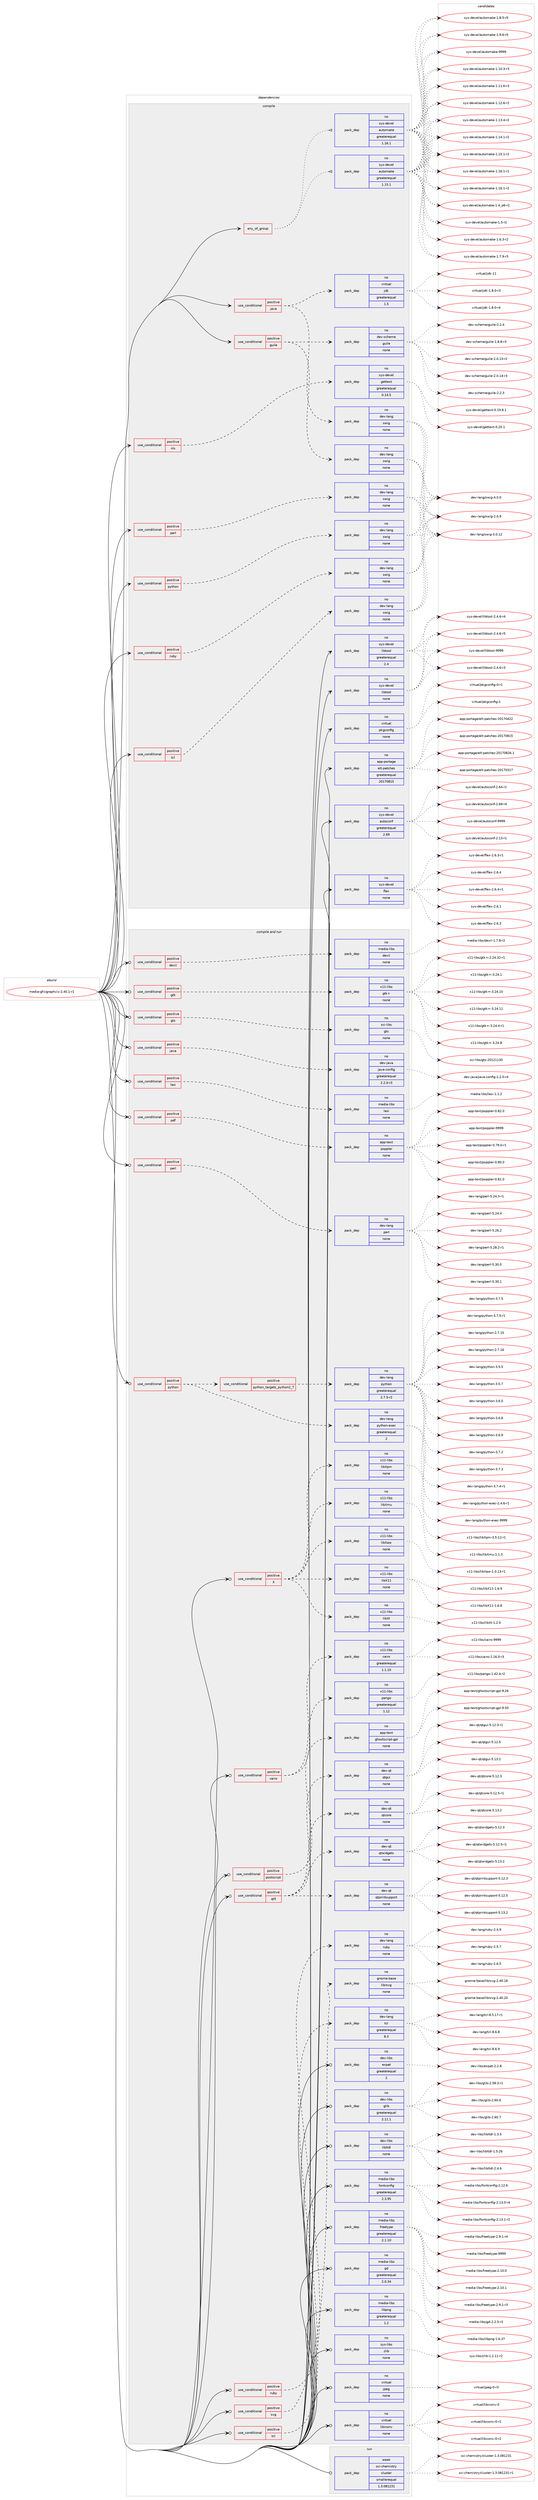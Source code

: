 digraph prolog {

# *************
# Graph options
# *************

newrank=true;
concentrate=true;
compound=true;
graph [rankdir=LR,fontname=Helvetica,fontsize=10,ranksep=1.5];#, ranksep=2.5, nodesep=0.2];
edge  [arrowhead=vee];
node  [fontname=Helvetica,fontsize=10];

# **********
# The ebuild
# **********

subgraph cluster_leftcol {
color=gray;
rank=same;
label=<<i>ebuild</i>>;
id [label="media-gfx/graphviz-2.40.1-r1", color=red, width=4, href="../media-gfx/graphviz-2.40.1-r1.svg"];
}

# ****************
# The dependencies
# ****************

subgraph cluster_midcol {
color=gray;
label=<<i>dependencies</i>>;
subgraph cluster_compile {
fillcolor="#eeeeee";
style=filled;
label=<<i>compile</i>>;
subgraph any13138 {
dependency780723 [label=<<TABLE BORDER="0" CELLBORDER="1" CELLSPACING="0" CELLPADDING="4"><TR><TD CELLPADDING="10">any_of_group</TD></TR></TABLE>>, shape=none, color=red];subgraph pack577139 {
dependency780724 [label=<<TABLE BORDER="0" CELLBORDER="1" CELLSPACING="0" CELLPADDING="4" WIDTH="220"><TR><TD ROWSPAN="6" CELLPADDING="30">pack_dep</TD></TR><TR><TD WIDTH="110">no</TD></TR><TR><TD>sys-devel</TD></TR><TR><TD>automake</TD></TR><TR><TD>greaterequal</TD></TR><TR><TD>1.16.1</TD></TR></TABLE>>, shape=none, color=blue];
}
dependency780723:e -> dependency780724:w [weight=20,style="dotted",arrowhead="oinv"];
subgraph pack577140 {
dependency780725 [label=<<TABLE BORDER="0" CELLBORDER="1" CELLSPACING="0" CELLPADDING="4" WIDTH="220"><TR><TD ROWSPAN="6" CELLPADDING="30">pack_dep</TD></TR><TR><TD WIDTH="110">no</TD></TR><TR><TD>sys-devel</TD></TR><TR><TD>automake</TD></TR><TR><TD>greaterequal</TD></TR><TR><TD>1.15.1</TD></TR></TABLE>>, shape=none, color=blue];
}
dependency780723:e -> dependency780725:w [weight=20,style="dotted",arrowhead="oinv"];
}
id:e -> dependency780723:w [weight=20,style="solid",arrowhead="vee"];
subgraph cond190025 {
dependency780726 [label=<<TABLE BORDER="0" CELLBORDER="1" CELLSPACING="0" CELLPADDING="4"><TR><TD ROWSPAN="3" CELLPADDING="10">use_conditional</TD></TR><TR><TD>positive</TD></TR><TR><TD>guile</TD></TR></TABLE>>, shape=none, color=red];
subgraph pack577141 {
dependency780727 [label=<<TABLE BORDER="0" CELLBORDER="1" CELLSPACING="0" CELLPADDING="4" WIDTH="220"><TR><TD ROWSPAN="6" CELLPADDING="30">pack_dep</TD></TR><TR><TD WIDTH="110">no</TD></TR><TR><TD>dev-lang</TD></TR><TR><TD>swig</TD></TR><TR><TD>none</TD></TR><TR><TD></TD></TR></TABLE>>, shape=none, color=blue];
}
dependency780726:e -> dependency780727:w [weight=20,style="dashed",arrowhead="vee"];
subgraph pack577142 {
dependency780728 [label=<<TABLE BORDER="0" CELLBORDER="1" CELLSPACING="0" CELLPADDING="4" WIDTH="220"><TR><TD ROWSPAN="6" CELLPADDING="30">pack_dep</TD></TR><TR><TD WIDTH="110">no</TD></TR><TR><TD>dev-scheme</TD></TR><TR><TD>guile</TD></TR><TR><TD>none</TD></TR><TR><TD></TD></TR></TABLE>>, shape=none, color=blue];
}
dependency780726:e -> dependency780728:w [weight=20,style="dashed",arrowhead="vee"];
}
id:e -> dependency780726:w [weight=20,style="solid",arrowhead="vee"];
subgraph cond190026 {
dependency780729 [label=<<TABLE BORDER="0" CELLBORDER="1" CELLSPACING="0" CELLPADDING="4"><TR><TD ROWSPAN="3" CELLPADDING="10">use_conditional</TD></TR><TR><TD>positive</TD></TR><TR><TD>java</TD></TR></TABLE>>, shape=none, color=red];
subgraph pack577143 {
dependency780730 [label=<<TABLE BORDER="0" CELLBORDER="1" CELLSPACING="0" CELLPADDING="4" WIDTH="220"><TR><TD ROWSPAN="6" CELLPADDING="30">pack_dep</TD></TR><TR><TD WIDTH="110">no</TD></TR><TR><TD>dev-lang</TD></TR><TR><TD>swig</TD></TR><TR><TD>none</TD></TR><TR><TD></TD></TR></TABLE>>, shape=none, color=blue];
}
dependency780729:e -> dependency780730:w [weight=20,style="dashed",arrowhead="vee"];
subgraph pack577144 {
dependency780731 [label=<<TABLE BORDER="0" CELLBORDER="1" CELLSPACING="0" CELLPADDING="4" WIDTH="220"><TR><TD ROWSPAN="6" CELLPADDING="30">pack_dep</TD></TR><TR><TD WIDTH="110">no</TD></TR><TR><TD>virtual</TD></TR><TR><TD>jdk</TD></TR><TR><TD>greaterequal</TD></TR><TR><TD>1.5</TD></TR></TABLE>>, shape=none, color=blue];
}
dependency780729:e -> dependency780731:w [weight=20,style="dashed",arrowhead="vee"];
}
id:e -> dependency780729:w [weight=20,style="solid",arrowhead="vee"];
subgraph cond190027 {
dependency780732 [label=<<TABLE BORDER="0" CELLBORDER="1" CELLSPACING="0" CELLPADDING="4"><TR><TD ROWSPAN="3" CELLPADDING="10">use_conditional</TD></TR><TR><TD>positive</TD></TR><TR><TD>nls</TD></TR></TABLE>>, shape=none, color=red];
subgraph pack577145 {
dependency780733 [label=<<TABLE BORDER="0" CELLBORDER="1" CELLSPACING="0" CELLPADDING="4" WIDTH="220"><TR><TD ROWSPAN="6" CELLPADDING="30">pack_dep</TD></TR><TR><TD WIDTH="110">no</TD></TR><TR><TD>sys-devel</TD></TR><TR><TD>gettext</TD></TR><TR><TD>greaterequal</TD></TR><TR><TD>0.14.5</TD></TR></TABLE>>, shape=none, color=blue];
}
dependency780732:e -> dependency780733:w [weight=20,style="dashed",arrowhead="vee"];
}
id:e -> dependency780732:w [weight=20,style="solid",arrowhead="vee"];
subgraph cond190028 {
dependency780734 [label=<<TABLE BORDER="0" CELLBORDER="1" CELLSPACING="0" CELLPADDING="4"><TR><TD ROWSPAN="3" CELLPADDING="10">use_conditional</TD></TR><TR><TD>positive</TD></TR><TR><TD>perl</TD></TR></TABLE>>, shape=none, color=red];
subgraph pack577146 {
dependency780735 [label=<<TABLE BORDER="0" CELLBORDER="1" CELLSPACING="0" CELLPADDING="4" WIDTH="220"><TR><TD ROWSPAN="6" CELLPADDING="30">pack_dep</TD></TR><TR><TD WIDTH="110">no</TD></TR><TR><TD>dev-lang</TD></TR><TR><TD>swig</TD></TR><TR><TD>none</TD></TR><TR><TD></TD></TR></TABLE>>, shape=none, color=blue];
}
dependency780734:e -> dependency780735:w [weight=20,style="dashed",arrowhead="vee"];
}
id:e -> dependency780734:w [weight=20,style="solid",arrowhead="vee"];
subgraph cond190029 {
dependency780736 [label=<<TABLE BORDER="0" CELLBORDER="1" CELLSPACING="0" CELLPADDING="4"><TR><TD ROWSPAN="3" CELLPADDING="10">use_conditional</TD></TR><TR><TD>positive</TD></TR><TR><TD>python</TD></TR></TABLE>>, shape=none, color=red];
subgraph pack577147 {
dependency780737 [label=<<TABLE BORDER="0" CELLBORDER="1" CELLSPACING="0" CELLPADDING="4" WIDTH="220"><TR><TD ROWSPAN="6" CELLPADDING="30">pack_dep</TD></TR><TR><TD WIDTH="110">no</TD></TR><TR><TD>dev-lang</TD></TR><TR><TD>swig</TD></TR><TR><TD>none</TD></TR><TR><TD></TD></TR></TABLE>>, shape=none, color=blue];
}
dependency780736:e -> dependency780737:w [weight=20,style="dashed",arrowhead="vee"];
}
id:e -> dependency780736:w [weight=20,style="solid",arrowhead="vee"];
subgraph cond190030 {
dependency780738 [label=<<TABLE BORDER="0" CELLBORDER="1" CELLSPACING="0" CELLPADDING="4"><TR><TD ROWSPAN="3" CELLPADDING="10">use_conditional</TD></TR><TR><TD>positive</TD></TR><TR><TD>ruby</TD></TR></TABLE>>, shape=none, color=red];
subgraph pack577148 {
dependency780739 [label=<<TABLE BORDER="0" CELLBORDER="1" CELLSPACING="0" CELLPADDING="4" WIDTH="220"><TR><TD ROWSPAN="6" CELLPADDING="30">pack_dep</TD></TR><TR><TD WIDTH="110">no</TD></TR><TR><TD>dev-lang</TD></TR><TR><TD>swig</TD></TR><TR><TD>none</TD></TR><TR><TD></TD></TR></TABLE>>, shape=none, color=blue];
}
dependency780738:e -> dependency780739:w [weight=20,style="dashed",arrowhead="vee"];
}
id:e -> dependency780738:w [weight=20,style="solid",arrowhead="vee"];
subgraph cond190031 {
dependency780740 [label=<<TABLE BORDER="0" CELLBORDER="1" CELLSPACING="0" CELLPADDING="4"><TR><TD ROWSPAN="3" CELLPADDING="10">use_conditional</TD></TR><TR><TD>positive</TD></TR><TR><TD>tcl</TD></TR></TABLE>>, shape=none, color=red];
subgraph pack577149 {
dependency780741 [label=<<TABLE BORDER="0" CELLBORDER="1" CELLSPACING="0" CELLPADDING="4" WIDTH="220"><TR><TD ROWSPAN="6" CELLPADDING="30">pack_dep</TD></TR><TR><TD WIDTH="110">no</TD></TR><TR><TD>dev-lang</TD></TR><TR><TD>swig</TD></TR><TR><TD>none</TD></TR><TR><TD></TD></TR></TABLE>>, shape=none, color=blue];
}
dependency780740:e -> dependency780741:w [weight=20,style="dashed",arrowhead="vee"];
}
id:e -> dependency780740:w [weight=20,style="solid",arrowhead="vee"];
subgraph pack577150 {
dependency780742 [label=<<TABLE BORDER="0" CELLBORDER="1" CELLSPACING="0" CELLPADDING="4" WIDTH="220"><TR><TD ROWSPAN="6" CELLPADDING="30">pack_dep</TD></TR><TR><TD WIDTH="110">no</TD></TR><TR><TD>app-portage</TD></TR><TR><TD>elt-patches</TD></TR><TR><TD>greaterequal</TD></TR><TR><TD>20170815</TD></TR></TABLE>>, shape=none, color=blue];
}
id:e -> dependency780742:w [weight=20,style="solid",arrowhead="vee"];
subgraph pack577151 {
dependency780743 [label=<<TABLE BORDER="0" CELLBORDER="1" CELLSPACING="0" CELLPADDING="4" WIDTH="220"><TR><TD ROWSPAN="6" CELLPADDING="30">pack_dep</TD></TR><TR><TD WIDTH="110">no</TD></TR><TR><TD>sys-devel</TD></TR><TR><TD>autoconf</TD></TR><TR><TD>greaterequal</TD></TR><TR><TD>2.69</TD></TR></TABLE>>, shape=none, color=blue];
}
id:e -> dependency780743:w [weight=20,style="solid",arrowhead="vee"];
subgraph pack577152 {
dependency780744 [label=<<TABLE BORDER="0" CELLBORDER="1" CELLSPACING="0" CELLPADDING="4" WIDTH="220"><TR><TD ROWSPAN="6" CELLPADDING="30">pack_dep</TD></TR><TR><TD WIDTH="110">no</TD></TR><TR><TD>sys-devel</TD></TR><TR><TD>flex</TD></TR><TR><TD>none</TD></TR><TR><TD></TD></TR></TABLE>>, shape=none, color=blue];
}
id:e -> dependency780744:w [weight=20,style="solid",arrowhead="vee"];
subgraph pack577153 {
dependency780745 [label=<<TABLE BORDER="0" CELLBORDER="1" CELLSPACING="0" CELLPADDING="4" WIDTH="220"><TR><TD ROWSPAN="6" CELLPADDING="30">pack_dep</TD></TR><TR><TD WIDTH="110">no</TD></TR><TR><TD>sys-devel</TD></TR><TR><TD>libtool</TD></TR><TR><TD>greaterequal</TD></TR><TR><TD>2.4</TD></TR></TABLE>>, shape=none, color=blue];
}
id:e -> dependency780745:w [weight=20,style="solid",arrowhead="vee"];
subgraph pack577154 {
dependency780746 [label=<<TABLE BORDER="0" CELLBORDER="1" CELLSPACING="0" CELLPADDING="4" WIDTH="220"><TR><TD ROWSPAN="6" CELLPADDING="30">pack_dep</TD></TR><TR><TD WIDTH="110">no</TD></TR><TR><TD>sys-devel</TD></TR><TR><TD>libtool</TD></TR><TR><TD>none</TD></TR><TR><TD></TD></TR></TABLE>>, shape=none, color=blue];
}
id:e -> dependency780746:w [weight=20,style="solid",arrowhead="vee"];
subgraph pack577155 {
dependency780747 [label=<<TABLE BORDER="0" CELLBORDER="1" CELLSPACING="0" CELLPADDING="4" WIDTH="220"><TR><TD ROWSPAN="6" CELLPADDING="30">pack_dep</TD></TR><TR><TD WIDTH="110">no</TD></TR><TR><TD>virtual</TD></TR><TR><TD>pkgconfig</TD></TR><TR><TD>none</TD></TR><TR><TD></TD></TR></TABLE>>, shape=none, color=blue];
}
id:e -> dependency780747:w [weight=20,style="solid",arrowhead="vee"];
}
subgraph cluster_compileandrun {
fillcolor="#eeeeee";
style=filled;
label=<<i>compile and run</i>>;
subgraph cond190032 {
dependency780748 [label=<<TABLE BORDER="0" CELLBORDER="1" CELLSPACING="0" CELLPADDING="4"><TR><TD ROWSPAN="3" CELLPADDING="10">use_conditional</TD></TR><TR><TD>positive</TD></TR><TR><TD>X</TD></TR></TABLE>>, shape=none, color=red];
subgraph pack577156 {
dependency780749 [label=<<TABLE BORDER="0" CELLBORDER="1" CELLSPACING="0" CELLPADDING="4" WIDTH="220"><TR><TD ROWSPAN="6" CELLPADDING="30">pack_dep</TD></TR><TR><TD WIDTH="110">no</TD></TR><TR><TD>x11-libs</TD></TR><TR><TD>libX11</TD></TR><TR><TD>none</TD></TR><TR><TD></TD></TR></TABLE>>, shape=none, color=blue];
}
dependency780748:e -> dependency780749:w [weight=20,style="dashed",arrowhead="vee"];
subgraph pack577157 {
dependency780750 [label=<<TABLE BORDER="0" CELLBORDER="1" CELLSPACING="0" CELLPADDING="4" WIDTH="220"><TR><TD ROWSPAN="6" CELLPADDING="30">pack_dep</TD></TR><TR><TD WIDTH="110">no</TD></TR><TR><TD>x11-libs</TD></TR><TR><TD>libXaw</TD></TR><TR><TD>none</TD></TR><TR><TD></TD></TR></TABLE>>, shape=none, color=blue];
}
dependency780748:e -> dependency780750:w [weight=20,style="dashed",arrowhead="vee"];
subgraph pack577158 {
dependency780751 [label=<<TABLE BORDER="0" CELLBORDER="1" CELLSPACING="0" CELLPADDING="4" WIDTH="220"><TR><TD ROWSPAN="6" CELLPADDING="30">pack_dep</TD></TR><TR><TD WIDTH="110">no</TD></TR><TR><TD>x11-libs</TD></TR><TR><TD>libXmu</TD></TR><TR><TD>none</TD></TR><TR><TD></TD></TR></TABLE>>, shape=none, color=blue];
}
dependency780748:e -> dependency780751:w [weight=20,style="dashed",arrowhead="vee"];
subgraph pack577159 {
dependency780752 [label=<<TABLE BORDER="0" CELLBORDER="1" CELLSPACING="0" CELLPADDING="4" WIDTH="220"><TR><TD ROWSPAN="6" CELLPADDING="30">pack_dep</TD></TR><TR><TD WIDTH="110">no</TD></TR><TR><TD>x11-libs</TD></TR><TR><TD>libXpm</TD></TR><TR><TD>none</TD></TR><TR><TD></TD></TR></TABLE>>, shape=none, color=blue];
}
dependency780748:e -> dependency780752:w [weight=20,style="dashed",arrowhead="vee"];
subgraph pack577160 {
dependency780753 [label=<<TABLE BORDER="0" CELLBORDER="1" CELLSPACING="0" CELLPADDING="4" WIDTH="220"><TR><TD ROWSPAN="6" CELLPADDING="30">pack_dep</TD></TR><TR><TD WIDTH="110">no</TD></TR><TR><TD>x11-libs</TD></TR><TR><TD>libXt</TD></TR><TR><TD>none</TD></TR><TR><TD></TD></TR></TABLE>>, shape=none, color=blue];
}
dependency780748:e -> dependency780753:w [weight=20,style="dashed",arrowhead="vee"];
}
id:e -> dependency780748:w [weight=20,style="solid",arrowhead="odotvee"];
subgraph cond190033 {
dependency780754 [label=<<TABLE BORDER="0" CELLBORDER="1" CELLSPACING="0" CELLPADDING="4"><TR><TD ROWSPAN="3" CELLPADDING="10">use_conditional</TD></TR><TR><TD>positive</TD></TR><TR><TD>cairo</TD></TR></TABLE>>, shape=none, color=red];
subgraph pack577161 {
dependency780755 [label=<<TABLE BORDER="0" CELLBORDER="1" CELLSPACING="0" CELLPADDING="4" WIDTH="220"><TR><TD ROWSPAN="6" CELLPADDING="30">pack_dep</TD></TR><TR><TD WIDTH="110">no</TD></TR><TR><TD>x11-libs</TD></TR><TR><TD>cairo</TD></TR><TR><TD>greaterequal</TD></TR><TR><TD>1.1.10</TD></TR></TABLE>>, shape=none, color=blue];
}
dependency780754:e -> dependency780755:w [weight=20,style="dashed",arrowhead="vee"];
subgraph pack577162 {
dependency780756 [label=<<TABLE BORDER="0" CELLBORDER="1" CELLSPACING="0" CELLPADDING="4" WIDTH="220"><TR><TD ROWSPAN="6" CELLPADDING="30">pack_dep</TD></TR><TR><TD WIDTH="110">no</TD></TR><TR><TD>x11-libs</TD></TR><TR><TD>pango</TD></TR><TR><TD>greaterequal</TD></TR><TR><TD>1.12</TD></TR></TABLE>>, shape=none, color=blue];
}
dependency780754:e -> dependency780756:w [weight=20,style="dashed",arrowhead="vee"];
}
id:e -> dependency780754:w [weight=20,style="solid",arrowhead="odotvee"];
subgraph cond190034 {
dependency780757 [label=<<TABLE BORDER="0" CELLBORDER="1" CELLSPACING="0" CELLPADDING="4"><TR><TD ROWSPAN="3" CELLPADDING="10">use_conditional</TD></TR><TR><TD>positive</TD></TR><TR><TD>devil</TD></TR></TABLE>>, shape=none, color=red];
subgraph pack577163 {
dependency780758 [label=<<TABLE BORDER="0" CELLBORDER="1" CELLSPACING="0" CELLPADDING="4" WIDTH="220"><TR><TD ROWSPAN="6" CELLPADDING="30">pack_dep</TD></TR><TR><TD WIDTH="110">no</TD></TR><TR><TD>media-libs</TD></TR><TR><TD>devil</TD></TR><TR><TD>none</TD></TR><TR><TD></TD></TR></TABLE>>, shape=none, color=blue];
}
dependency780757:e -> dependency780758:w [weight=20,style="dashed",arrowhead="vee"];
}
id:e -> dependency780757:w [weight=20,style="solid",arrowhead="odotvee"];
subgraph cond190035 {
dependency780759 [label=<<TABLE BORDER="0" CELLBORDER="1" CELLSPACING="0" CELLPADDING="4"><TR><TD ROWSPAN="3" CELLPADDING="10">use_conditional</TD></TR><TR><TD>positive</TD></TR><TR><TD>gtk</TD></TR></TABLE>>, shape=none, color=red];
subgraph pack577164 {
dependency780760 [label=<<TABLE BORDER="0" CELLBORDER="1" CELLSPACING="0" CELLPADDING="4" WIDTH="220"><TR><TD ROWSPAN="6" CELLPADDING="30">pack_dep</TD></TR><TR><TD WIDTH="110">no</TD></TR><TR><TD>x11-libs</TD></TR><TR><TD>gtk+</TD></TR><TR><TD>none</TD></TR><TR><TD></TD></TR></TABLE>>, shape=none, color=blue];
}
dependency780759:e -> dependency780760:w [weight=20,style="dashed",arrowhead="vee"];
}
id:e -> dependency780759:w [weight=20,style="solid",arrowhead="odotvee"];
subgraph cond190036 {
dependency780761 [label=<<TABLE BORDER="0" CELLBORDER="1" CELLSPACING="0" CELLPADDING="4"><TR><TD ROWSPAN="3" CELLPADDING="10">use_conditional</TD></TR><TR><TD>positive</TD></TR><TR><TD>gts</TD></TR></TABLE>>, shape=none, color=red];
subgraph pack577165 {
dependency780762 [label=<<TABLE BORDER="0" CELLBORDER="1" CELLSPACING="0" CELLPADDING="4" WIDTH="220"><TR><TD ROWSPAN="6" CELLPADDING="30">pack_dep</TD></TR><TR><TD WIDTH="110">no</TD></TR><TR><TD>sci-libs</TD></TR><TR><TD>gts</TD></TR><TR><TD>none</TD></TR><TR><TD></TD></TR></TABLE>>, shape=none, color=blue];
}
dependency780761:e -> dependency780762:w [weight=20,style="dashed",arrowhead="vee"];
}
id:e -> dependency780761:w [weight=20,style="solid",arrowhead="odotvee"];
subgraph cond190037 {
dependency780763 [label=<<TABLE BORDER="0" CELLBORDER="1" CELLSPACING="0" CELLPADDING="4"><TR><TD ROWSPAN="3" CELLPADDING="10">use_conditional</TD></TR><TR><TD>positive</TD></TR><TR><TD>java</TD></TR></TABLE>>, shape=none, color=red];
subgraph pack577166 {
dependency780764 [label=<<TABLE BORDER="0" CELLBORDER="1" CELLSPACING="0" CELLPADDING="4" WIDTH="220"><TR><TD ROWSPAN="6" CELLPADDING="30">pack_dep</TD></TR><TR><TD WIDTH="110">no</TD></TR><TR><TD>dev-java</TD></TR><TR><TD>java-config</TD></TR><TR><TD>greaterequal</TD></TR><TR><TD>2.2.0-r3</TD></TR></TABLE>>, shape=none, color=blue];
}
dependency780763:e -> dependency780764:w [weight=20,style="dashed",arrowhead="vee"];
}
id:e -> dependency780763:w [weight=20,style="solid",arrowhead="odotvee"];
subgraph cond190038 {
dependency780765 [label=<<TABLE BORDER="0" CELLBORDER="1" CELLSPACING="0" CELLPADDING="4"><TR><TD ROWSPAN="3" CELLPADDING="10">use_conditional</TD></TR><TR><TD>positive</TD></TR><TR><TD>lasi</TD></TR></TABLE>>, shape=none, color=red];
subgraph pack577167 {
dependency780766 [label=<<TABLE BORDER="0" CELLBORDER="1" CELLSPACING="0" CELLPADDING="4" WIDTH="220"><TR><TD ROWSPAN="6" CELLPADDING="30">pack_dep</TD></TR><TR><TD WIDTH="110">no</TD></TR><TR><TD>media-libs</TD></TR><TR><TD>lasi</TD></TR><TR><TD>none</TD></TR><TR><TD></TD></TR></TABLE>>, shape=none, color=blue];
}
dependency780765:e -> dependency780766:w [weight=20,style="dashed",arrowhead="vee"];
}
id:e -> dependency780765:w [weight=20,style="solid",arrowhead="odotvee"];
subgraph cond190039 {
dependency780767 [label=<<TABLE BORDER="0" CELLBORDER="1" CELLSPACING="0" CELLPADDING="4"><TR><TD ROWSPAN="3" CELLPADDING="10">use_conditional</TD></TR><TR><TD>positive</TD></TR><TR><TD>pdf</TD></TR></TABLE>>, shape=none, color=red];
subgraph pack577168 {
dependency780768 [label=<<TABLE BORDER="0" CELLBORDER="1" CELLSPACING="0" CELLPADDING="4" WIDTH="220"><TR><TD ROWSPAN="6" CELLPADDING="30">pack_dep</TD></TR><TR><TD WIDTH="110">no</TD></TR><TR><TD>app-text</TD></TR><TR><TD>poppler</TD></TR><TR><TD>none</TD></TR><TR><TD></TD></TR></TABLE>>, shape=none, color=blue];
}
dependency780767:e -> dependency780768:w [weight=20,style="dashed",arrowhead="vee"];
}
id:e -> dependency780767:w [weight=20,style="solid",arrowhead="odotvee"];
subgraph cond190040 {
dependency780769 [label=<<TABLE BORDER="0" CELLBORDER="1" CELLSPACING="0" CELLPADDING="4"><TR><TD ROWSPAN="3" CELLPADDING="10">use_conditional</TD></TR><TR><TD>positive</TD></TR><TR><TD>perl</TD></TR></TABLE>>, shape=none, color=red];
subgraph pack577169 {
dependency780770 [label=<<TABLE BORDER="0" CELLBORDER="1" CELLSPACING="0" CELLPADDING="4" WIDTH="220"><TR><TD ROWSPAN="6" CELLPADDING="30">pack_dep</TD></TR><TR><TD WIDTH="110">no</TD></TR><TR><TD>dev-lang</TD></TR><TR><TD>perl</TD></TR><TR><TD>none</TD></TR><TR><TD></TD></TR></TABLE>>, shape=none, color=blue];
}
dependency780769:e -> dependency780770:w [weight=20,style="dashed",arrowhead="vee"];
}
id:e -> dependency780769:w [weight=20,style="solid",arrowhead="odotvee"];
subgraph cond190041 {
dependency780771 [label=<<TABLE BORDER="0" CELLBORDER="1" CELLSPACING="0" CELLPADDING="4"><TR><TD ROWSPAN="3" CELLPADDING="10">use_conditional</TD></TR><TR><TD>positive</TD></TR><TR><TD>postscript</TD></TR></TABLE>>, shape=none, color=red];
subgraph pack577170 {
dependency780772 [label=<<TABLE BORDER="0" CELLBORDER="1" CELLSPACING="0" CELLPADDING="4" WIDTH="220"><TR><TD ROWSPAN="6" CELLPADDING="30">pack_dep</TD></TR><TR><TD WIDTH="110">no</TD></TR><TR><TD>app-text</TD></TR><TR><TD>ghostscript-gpl</TD></TR><TR><TD>none</TD></TR><TR><TD></TD></TR></TABLE>>, shape=none, color=blue];
}
dependency780771:e -> dependency780772:w [weight=20,style="dashed",arrowhead="vee"];
}
id:e -> dependency780771:w [weight=20,style="solid",arrowhead="odotvee"];
subgraph cond190042 {
dependency780773 [label=<<TABLE BORDER="0" CELLBORDER="1" CELLSPACING="0" CELLPADDING="4"><TR><TD ROWSPAN="3" CELLPADDING="10">use_conditional</TD></TR><TR><TD>positive</TD></TR><TR><TD>python</TD></TR></TABLE>>, shape=none, color=red];
subgraph cond190043 {
dependency780774 [label=<<TABLE BORDER="0" CELLBORDER="1" CELLSPACING="0" CELLPADDING="4"><TR><TD ROWSPAN="3" CELLPADDING="10">use_conditional</TD></TR><TR><TD>positive</TD></TR><TR><TD>python_targets_python2_7</TD></TR></TABLE>>, shape=none, color=red];
subgraph pack577171 {
dependency780775 [label=<<TABLE BORDER="0" CELLBORDER="1" CELLSPACING="0" CELLPADDING="4" WIDTH="220"><TR><TD ROWSPAN="6" CELLPADDING="30">pack_dep</TD></TR><TR><TD WIDTH="110">no</TD></TR><TR><TD>dev-lang</TD></TR><TR><TD>python</TD></TR><TR><TD>greaterequal</TD></TR><TR><TD>2.7.5-r2</TD></TR></TABLE>>, shape=none, color=blue];
}
dependency780774:e -> dependency780775:w [weight=20,style="dashed",arrowhead="vee"];
}
dependency780773:e -> dependency780774:w [weight=20,style="dashed",arrowhead="vee"];
subgraph pack577172 {
dependency780776 [label=<<TABLE BORDER="0" CELLBORDER="1" CELLSPACING="0" CELLPADDING="4" WIDTH="220"><TR><TD ROWSPAN="6" CELLPADDING="30">pack_dep</TD></TR><TR><TD WIDTH="110">no</TD></TR><TR><TD>dev-lang</TD></TR><TR><TD>python-exec</TD></TR><TR><TD>greaterequal</TD></TR><TR><TD>2</TD></TR></TABLE>>, shape=none, color=blue];
}
dependency780773:e -> dependency780776:w [weight=20,style="dashed",arrowhead="vee"];
}
id:e -> dependency780773:w [weight=20,style="solid",arrowhead="odotvee"];
subgraph cond190044 {
dependency780777 [label=<<TABLE BORDER="0" CELLBORDER="1" CELLSPACING="0" CELLPADDING="4"><TR><TD ROWSPAN="3" CELLPADDING="10">use_conditional</TD></TR><TR><TD>positive</TD></TR><TR><TD>qt5</TD></TR></TABLE>>, shape=none, color=red];
subgraph pack577173 {
dependency780778 [label=<<TABLE BORDER="0" CELLBORDER="1" CELLSPACING="0" CELLPADDING="4" WIDTH="220"><TR><TD ROWSPAN="6" CELLPADDING="30">pack_dep</TD></TR><TR><TD WIDTH="110">no</TD></TR><TR><TD>dev-qt</TD></TR><TR><TD>qtcore</TD></TR><TR><TD>none</TD></TR><TR><TD></TD></TR></TABLE>>, shape=none, color=blue];
}
dependency780777:e -> dependency780778:w [weight=20,style="dashed",arrowhead="vee"];
subgraph pack577174 {
dependency780779 [label=<<TABLE BORDER="0" CELLBORDER="1" CELLSPACING="0" CELLPADDING="4" WIDTH="220"><TR><TD ROWSPAN="6" CELLPADDING="30">pack_dep</TD></TR><TR><TD WIDTH="110">no</TD></TR><TR><TD>dev-qt</TD></TR><TR><TD>qtgui</TD></TR><TR><TD>none</TD></TR><TR><TD></TD></TR></TABLE>>, shape=none, color=blue];
}
dependency780777:e -> dependency780779:w [weight=20,style="dashed",arrowhead="vee"];
subgraph pack577175 {
dependency780780 [label=<<TABLE BORDER="0" CELLBORDER="1" CELLSPACING="0" CELLPADDING="4" WIDTH="220"><TR><TD ROWSPAN="6" CELLPADDING="30">pack_dep</TD></TR><TR><TD WIDTH="110">no</TD></TR><TR><TD>dev-qt</TD></TR><TR><TD>qtprintsupport</TD></TR><TR><TD>none</TD></TR><TR><TD></TD></TR></TABLE>>, shape=none, color=blue];
}
dependency780777:e -> dependency780780:w [weight=20,style="dashed",arrowhead="vee"];
subgraph pack577176 {
dependency780781 [label=<<TABLE BORDER="0" CELLBORDER="1" CELLSPACING="0" CELLPADDING="4" WIDTH="220"><TR><TD ROWSPAN="6" CELLPADDING="30">pack_dep</TD></TR><TR><TD WIDTH="110">no</TD></TR><TR><TD>dev-qt</TD></TR><TR><TD>qtwidgets</TD></TR><TR><TD>none</TD></TR><TR><TD></TD></TR></TABLE>>, shape=none, color=blue];
}
dependency780777:e -> dependency780781:w [weight=20,style="dashed",arrowhead="vee"];
}
id:e -> dependency780777:w [weight=20,style="solid",arrowhead="odotvee"];
subgraph cond190045 {
dependency780782 [label=<<TABLE BORDER="0" CELLBORDER="1" CELLSPACING="0" CELLPADDING="4"><TR><TD ROWSPAN="3" CELLPADDING="10">use_conditional</TD></TR><TR><TD>positive</TD></TR><TR><TD>ruby</TD></TR></TABLE>>, shape=none, color=red];
subgraph pack577177 {
dependency780783 [label=<<TABLE BORDER="0" CELLBORDER="1" CELLSPACING="0" CELLPADDING="4" WIDTH="220"><TR><TD ROWSPAN="6" CELLPADDING="30">pack_dep</TD></TR><TR><TD WIDTH="110">no</TD></TR><TR><TD>dev-lang</TD></TR><TR><TD>ruby</TD></TR><TR><TD>none</TD></TR><TR><TD></TD></TR></TABLE>>, shape=none, color=blue];
}
dependency780782:e -> dependency780783:w [weight=20,style="dashed",arrowhead="vee"];
}
id:e -> dependency780782:w [weight=20,style="solid",arrowhead="odotvee"];
subgraph cond190046 {
dependency780784 [label=<<TABLE BORDER="0" CELLBORDER="1" CELLSPACING="0" CELLPADDING="4"><TR><TD ROWSPAN="3" CELLPADDING="10">use_conditional</TD></TR><TR><TD>positive</TD></TR><TR><TD>svg</TD></TR></TABLE>>, shape=none, color=red];
subgraph pack577178 {
dependency780785 [label=<<TABLE BORDER="0" CELLBORDER="1" CELLSPACING="0" CELLPADDING="4" WIDTH="220"><TR><TD ROWSPAN="6" CELLPADDING="30">pack_dep</TD></TR><TR><TD WIDTH="110">no</TD></TR><TR><TD>gnome-base</TD></TR><TR><TD>librsvg</TD></TR><TR><TD>none</TD></TR><TR><TD></TD></TR></TABLE>>, shape=none, color=blue];
}
dependency780784:e -> dependency780785:w [weight=20,style="dashed",arrowhead="vee"];
}
id:e -> dependency780784:w [weight=20,style="solid",arrowhead="odotvee"];
subgraph cond190047 {
dependency780786 [label=<<TABLE BORDER="0" CELLBORDER="1" CELLSPACING="0" CELLPADDING="4"><TR><TD ROWSPAN="3" CELLPADDING="10">use_conditional</TD></TR><TR><TD>positive</TD></TR><TR><TD>tcl</TD></TR></TABLE>>, shape=none, color=red];
subgraph pack577179 {
dependency780787 [label=<<TABLE BORDER="0" CELLBORDER="1" CELLSPACING="0" CELLPADDING="4" WIDTH="220"><TR><TD ROWSPAN="6" CELLPADDING="30">pack_dep</TD></TR><TR><TD WIDTH="110">no</TD></TR><TR><TD>dev-lang</TD></TR><TR><TD>tcl</TD></TR><TR><TD>greaterequal</TD></TR><TR><TD>8.3</TD></TR></TABLE>>, shape=none, color=blue];
}
dependency780786:e -> dependency780787:w [weight=20,style="dashed",arrowhead="vee"];
}
id:e -> dependency780786:w [weight=20,style="solid",arrowhead="odotvee"];
subgraph pack577180 {
dependency780788 [label=<<TABLE BORDER="0" CELLBORDER="1" CELLSPACING="0" CELLPADDING="4" WIDTH="220"><TR><TD ROWSPAN="6" CELLPADDING="30">pack_dep</TD></TR><TR><TD WIDTH="110">no</TD></TR><TR><TD>dev-libs</TD></TR><TR><TD>expat</TD></TR><TR><TD>greaterequal</TD></TR><TR><TD>2</TD></TR></TABLE>>, shape=none, color=blue];
}
id:e -> dependency780788:w [weight=20,style="solid",arrowhead="odotvee"];
subgraph pack577181 {
dependency780789 [label=<<TABLE BORDER="0" CELLBORDER="1" CELLSPACING="0" CELLPADDING="4" WIDTH="220"><TR><TD ROWSPAN="6" CELLPADDING="30">pack_dep</TD></TR><TR><TD WIDTH="110">no</TD></TR><TR><TD>dev-libs</TD></TR><TR><TD>glib</TD></TR><TR><TD>greaterequal</TD></TR><TR><TD>2.11.1</TD></TR></TABLE>>, shape=none, color=blue];
}
id:e -> dependency780789:w [weight=20,style="solid",arrowhead="odotvee"];
subgraph pack577182 {
dependency780790 [label=<<TABLE BORDER="0" CELLBORDER="1" CELLSPACING="0" CELLPADDING="4" WIDTH="220"><TR><TD ROWSPAN="6" CELLPADDING="30">pack_dep</TD></TR><TR><TD WIDTH="110">no</TD></TR><TR><TD>dev-libs</TD></TR><TR><TD>libltdl</TD></TR><TR><TD>none</TD></TR><TR><TD></TD></TR></TABLE>>, shape=none, color=blue];
}
id:e -> dependency780790:w [weight=20,style="solid",arrowhead="odotvee"];
subgraph pack577183 {
dependency780791 [label=<<TABLE BORDER="0" CELLBORDER="1" CELLSPACING="0" CELLPADDING="4" WIDTH="220"><TR><TD ROWSPAN="6" CELLPADDING="30">pack_dep</TD></TR><TR><TD WIDTH="110">no</TD></TR><TR><TD>media-libs</TD></TR><TR><TD>fontconfig</TD></TR><TR><TD>greaterequal</TD></TR><TR><TD>2.3.95</TD></TR></TABLE>>, shape=none, color=blue];
}
id:e -> dependency780791:w [weight=20,style="solid",arrowhead="odotvee"];
subgraph pack577184 {
dependency780792 [label=<<TABLE BORDER="0" CELLBORDER="1" CELLSPACING="0" CELLPADDING="4" WIDTH="220"><TR><TD ROWSPAN="6" CELLPADDING="30">pack_dep</TD></TR><TR><TD WIDTH="110">no</TD></TR><TR><TD>media-libs</TD></TR><TR><TD>freetype</TD></TR><TR><TD>greaterequal</TD></TR><TR><TD>2.1.10</TD></TR></TABLE>>, shape=none, color=blue];
}
id:e -> dependency780792:w [weight=20,style="solid",arrowhead="odotvee"];
subgraph pack577185 {
dependency780793 [label=<<TABLE BORDER="0" CELLBORDER="1" CELLSPACING="0" CELLPADDING="4" WIDTH="220"><TR><TD ROWSPAN="6" CELLPADDING="30">pack_dep</TD></TR><TR><TD WIDTH="110">no</TD></TR><TR><TD>media-libs</TD></TR><TR><TD>gd</TD></TR><TR><TD>greaterequal</TD></TR><TR><TD>2.0.34</TD></TR></TABLE>>, shape=none, color=blue];
}
id:e -> dependency780793:w [weight=20,style="solid",arrowhead="odotvee"];
subgraph pack577186 {
dependency780794 [label=<<TABLE BORDER="0" CELLBORDER="1" CELLSPACING="0" CELLPADDING="4" WIDTH="220"><TR><TD ROWSPAN="6" CELLPADDING="30">pack_dep</TD></TR><TR><TD WIDTH="110">no</TD></TR><TR><TD>media-libs</TD></TR><TR><TD>libpng</TD></TR><TR><TD>greaterequal</TD></TR><TR><TD>1.2</TD></TR></TABLE>>, shape=none, color=blue];
}
id:e -> dependency780794:w [weight=20,style="solid",arrowhead="odotvee"];
subgraph pack577187 {
dependency780795 [label=<<TABLE BORDER="0" CELLBORDER="1" CELLSPACING="0" CELLPADDING="4" WIDTH="220"><TR><TD ROWSPAN="6" CELLPADDING="30">pack_dep</TD></TR><TR><TD WIDTH="110">no</TD></TR><TR><TD>sys-libs</TD></TR><TR><TD>zlib</TD></TR><TR><TD>none</TD></TR><TR><TD></TD></TR></TABLE>>, shape=none, color=blue];
}
id:e -> dependency780795:w [weight=20,style="solid",arrowhead="odotvee"];
subgraph pack577188 {
dependency780796 [label=<<TABLE BORDER="0" CELLBORDER="1" CELLSPACING="0" CELLPADDING="4" WIDTH="220"><TR><TD ROWSPAN="6" CELLPADDING="30">pack_dep</TD></TR><TR><TD WIDTH="110">no</TD></TR><TR><TD>virtual</TD></TR><TR><TD>jpeg</TD></TR><TR><TD>none</TD></TR><TR><TD></TD></TR></TABLE>>, shape=none, color=blue];
}
id:e -> dependency780796:w [weight=20,style="solid",arrowhead="odotvee"];
subgraph pack577189 {
dependency780797 [label=<<TABLE BORDER="0" CELLBORDER="1" CELLSPACING="0" CELLPADDING="4" WIDTH="220"><TR><TD ROWSPAN="6" CELLPADDING="30">pack_dep</TD></TR><TR><TD WIDTH="110">no</TD></TR><TR><TD>virtual</TD></TR><TR><TD>libiconv</TD></TR><TR><TD>none</TD></TR><TR><TD></TD></TR></TABLE>>, shape=none, color=blue];
}
id:e -> dependency780797:w [weight=20,style="solid",arrowhead="odotvee"];
}
subgraph cluster_run {
fillcolor="#eeeeee";
style=filled;
label=<<i>run</i>>;
subgraph pack577190 {
dependency780798 [label=<<TABLE BORDER="0" CELLBORDER="1" CELLSPACING="0" CELLPADDING="4" WIDTH="220"><TR><TD ROWSPAN="6" CELLPADDING="30">pack_dep</TD></TR><TR><TD WIDTH="110">weak</TD></TR><TR><TD>sci-chemistry</TD></TR><TR><TD>cluster</TD></TR><TR><TD>smallerequal</TD></TR><TR><TD>1.3.081231</TD></TR></TABLE>>, shape=none, color=blue];
}
id:e -> dependency780798:w [weight=20,style="solid",arrowhead="odot"];
}
}

# **************
# The candidates
# **************

subgraph cluster_choices {
rank=same;
color=gray;
label=<<i>candidates</i>>;

subgraph choice577139 {
color=black;
nodesep=1;
choice11512111545100101118101108479711711611110997107101454946494846514511451 [label="sys-devel/automake-1.10.3-r3", color=red, width=4,href="../sys-devel/automake-1.10.3-r3.svg"];
choice11512111545100101118101108479711711611110997107101454946494946544511451 [label="sys-devel/automake-1.11.6-r3", color=red, width=4,href="../sys-devel/automake-1.11.6-r3.svg"];
choice11512111545100101118101108479711711611110997107101454946495046544511450 [label="sys-devel/automake-1.12.6-r2", color=red, width=4,href="../sys-devel/automake-1.12.6-r2.svg"];
choice11512111545100101118101108479711711611110997107101454946495146524511450 [label="sys-devel/automake-1.13.4-r2", color=red, width=4,href="../sys-devel/automake-1.13.4-r2.svg"];
choice11512111545100101118101108479711711611110997107101454946495246494511450 [label="sys-devel/automake-1.14.1-r2", color=red, width=4,href="../sys-devel/automake-1.14.1-r2.svg"];
choice11512111545100101118101108479711711611110997107101454946495346494511450 [label="sys-devel/automake-1.15.1-r2", color=red, width=4,href="../sys-devel/automake-1.15.1-r2.svg"];
choice11512111545100101118101108479711711611110997107101454946495446494511449 [label="sys-devel/automake-1.16.1-r1", color=red, width=4,href="../sys-devel/automake-1.16.1-r1.svg"];
choice11512111545100101118101108479711711611110997107101454946495446494511450 [label="sys-devel/automake-1.16.1-r2", color=red, width=4,href="../sys-devel/automake-1.16.1-r2.svg"];
choice115121115451001011181011084797117116111109971071014549465295112544511450 [label="sys-devel/automake-1.4_p6-r2", color=red, width=4,href="../sys-devel/automake-1.4_p6-r2.svg"];
choice11512111545100101118101108479711711611110997107101454946534511450 [label="sys-devel/automake-1.5-r2", color=red, width=4,href="../sys-devel/automake-1.5-r2.svg"];
choice115121115451001011181011084797117116111109971071014549465446514511450 [label="sys-devel/automake-1.6.3-r2", color=red, width=4,href="../sys-devel/automake-1.6.3-r2.svg"];
choice115121115451001011181011084797117116111109971071014549465546574511451 [label="sys-devel/automake-1.7.9-r3", color=red, width=4,href="../sys-devel/automake-1.7.9-r3.svg"];
choice115121115451001011181011084797117116111109971071014549465646534511453 [label="sys-devel/automake-1.8.5-r5", color=red, width=4,href="../sys-devel/automake-1.8.5-r5.svg"];
choice115121115451001011181011084797117116111109971071014549465746544511453 [label="sys-devel/automake-1.9.6-r5", color=red, width=4,href="../sys-devel/automake-1.9.6-r5.svg"];
choice115121115451001011181011084797117116111109971071014557575757 [label="sys-devel/automake-9999", color=red, width=4,href="../sys-devel/automake-9999.svg"];
dependency780724:e -> choice11512111545100101118101108479711711611110997107101454946494846514511451:w [style=dotted,weight="100"];
dependency780724:e -> choice11512111545100101118101108479711711611110997107101454946494946544511451:w [style=dotted,weight="100"];
dependency780724:e -> choice11512111545100101118101108479711711611110997107101454946495046544511450:w [style=dotted,weight="100"];
dependency780724:e -> choice11512111545100101118101108479711711611110997107101454946495146524511450:w [style=dotted,weight="100"];
dependency780724:e -> choice11512111545100101118101108479711711611110997107101454946495246494511450:w [style=dotted,weight="100"];
dependency780724:e -> choice11512111545100101118101108479711711611110997107101454946495346494511450:w [style=dotted,weight="100"];
dependency780724:e -> choice11512111545100101118101108479711711611110997107101454946495446494511449:w [style=dotted,weight="100"];
dependency780724:e -> choice11512111545100101118101108479711711611110997107101454946495446494511450:w [style=dotted,weight="100"];
dependency780724:e -> choice115121115451001011181011084797117116111109971071014549465295112544511450:w [style=dotted,weight="100"];
dependency780724:e -> choice11512111545100101118101108479711711611110997107101454946534511450:w [style=dotted,weight="100"];
dependency780724:e -> choice115121115451001011181011084797117116111109971071014549465446514511450:w [style=dotted,weight="100"];
dependency780724:e -> choice115121115451001011181011084797117116111109971071014549465546574511451:w [style=dotted,weight="100"];
dependency780724:e -> choice115121115451001011181011084797117116111109971071014549465646534511453:w [style=dotted,weight="100"];
dependency780724:e -> choice115121115451001011181011084797117116111109971071014549465746544511453:w [style=dotted,weight="100"];
dependency780724:e -> choice115121115451001011181011084797117116111109971071014557575757:w [style=dotted,weight="100"];
}
subgraph choice577140 {
color=black;
nodesep=1;
choice11512111545100101118101108479711711611110997107101454946494846514511451 [label="sys-devel/automake-1.10.3-r3", color=red, width=4,href="../sys-devel/automake-1.10.3-r3.svg"];
choice11512111545100101118101108479711711611110997107101454946494946544511451 [label="sys-devel/automake-1.11.6-r3", color=red, width=4,href="../sys-devel/automake-1.11.6-r3.svg"];
choice11512111545100101118101108479711711611110997107101454946495046544511450 [label="sys-devel/automake-1.12.6-r2", color=red, width=4,href="../sys-devel/automake-1.12.6-r2.svg"];
choice11512111545100101118101108479711711611110997107101454946495146524511450 [label="sys-devel/automake-1.13.4-r2", color=red, width=4,href="../sys-devel/automake-1.13.4-r2.svg"];
choice11512111545100101118101108479711711611110997107101454946495246494511450 [label="sys-devel/automake-1.14.1-r2", color=red, width=4,href="../sys-devel/automake-1.14.1-r2.svg"];
choice11512111545100101118101108479711711611110997107101454946495346494511450 [label="sys-devel/automake-1.15.1-r2", color=red, width=4,href="../sys-devel/automake-1.15.1-r2.svg"];
choice11512111545100101118101108479711711611110997107101454946495446494511449 [label="sys-devel/automake-1.16.1-r1", color=red, width=4,href="../sys-devel/automake-1.16.1-r1.svg"];
choice11512111545100101118101108479711711611110997107101454946495446494511450 [label="sys-devel/automake-1.16.1-r2", color=red, width=4,href="../sys-devel/automake-1.16.1-r2.svg"];
choice115121115451001011181011084797117116111109971071014549465295112544511450 [label="sys-devel/automake-1.4_p6-r2", color=red, width=4,href="../sys-devel/automake-1.4_p6-r2.svg"];
choice11512111545100101118101108479711711611110997107101454946534511450 [label="sys-devel/automake-1.5-r2", color=red, width=4,href="../sys-devel/automake-1.5-r2.svg"];
choice115121115451001011181011084797117116111109971071014549465446514511450 [label="sys-devel/automake-1.6.3-r2", color=red, width=4,href="../sys-devel/automake-1.6.3-r2.svg"];
choice115121115451001011181011084797117116111109971071014549465546574511451 [label="sys-devel/automake-1.7.9-r3", color=red, width=4,href="../sys-devel/automake-1.7.9-r3.svg"];
choice115121115451001011181011084797117116111109971071014549465646534511453 [label="sys-devel/automake-1.8.5-r5", color=red, width=4,href="../sys-devel/automake-1.8.5-r5.svg"];
choice115121115451001011181011084797117116111109971071014549465746544511453 [label="sys-devel/automake-1.9.6-r5", color=red, width=4,href="../sys-devel/automake-1.9.6-r5.svg"];
choice115121115451001011181011084797117116111109971071014557575757 [label="sys-devel/automake-9999", color=red, width=4,href="../sys-devel/automake-9999.svg"];
dependency780725:e -> choice11512111545100101118101108479711711611110997107101454946494846514511451:w [style=dotted,weight="100"];
dependency780725:e -> choice11512111545100101118101108479711711611110997107101454946494946544511451:w [style=dotted,weight="100"];
dependency780725:e -> choice11512111545100101118101108479711711611110997107101454946495046544511450:w [style=dotted,weight="100"];
dependency780725:e -> choice11512111545100101118101108479711711611110997107101454946495146524511450:w [style=dotted,weight="100"];
dependency780725:e -> choice11512111545100101118101108479711711611110997107101454946495246494511450:w [style=dotted,weight="100"];
dependency780725:e -> choice11512111545100101118101108479711711611110997107101454946495346494511450:w [style=dotted,weight="100"];
dependency780725:e -> choice11512111545100101118101108479711711611110997107101454946495446494511449:w [style=dotted,weight="100"];
dependency780725:e -> choice11512111545100101118101108479711711611110997107101454946495446494511450:w [style=dotted,weight="100"];
dependency780725:e -> choice115121115451001011181011084797117116111109971071014549465295112544511450:w [style=dotted,weight="100"];
dependency780725:e -> choice11512111545100101118101108479711711611110997107101454946534511450:w [style=dotted,weight="100"];
dependency780725:e -> choice115121115451001011181011084797117116111109971071014549465446514511450:w [style=dotted,weight="100"];
dependency780725:e -> choice115121115451001011181011084797117116111109971071014549465546574511451:w [style=dotted,weight="100"];
dependency780725:e -> choice115121115451001011181011084797117116111109971071014549465646534511453:w [style=dotted,weight="100"];
dependency780725:e -> choice115121115451001011181011084797117116111109971071014549465746544511453:w [style=dotted,weight="100"];
dependency780725:e -> choice115121115451001011181011084797117116111109971071014557575757:w [style=dotted,weight="100"];
}
subgraph choice577141 {
color=black;
nodesep=1;
choice100101118451089711010347115119105103455046484657 [label="dev-lang/swig-2.0.9", color=red, width=4,href="../dev-lang/swig-2.0.9.svg"];
choice10010111845108971101034711511910510345514648464950 [label="dev-lang/swig-3.0.12", color=red, width=4,href="../dev-lang/swig-3.0.12.svg"];
choice100101118451089711010347115119105103455246484648 [label="dev-lang/swig-4.0.0", color=red, width=4,href="../dev-lang/swig-4.0.0.svg"];
dependency780727:e -> choice100101118451089711010347115119105103455046484657:w [style=dotted,weight="100"];
dependency780727:e -> choice10010111845108971101034711511910510345514648464950:w [style=dotted,weight="100"];
dependency780727:e -> choice100101118451089711010347115119105103455246484648:w [style=dotted,weight="100"];
}
subgraph choice577142 {
color=black;
nodesep=1;
choice1001011184511599104101109101471031171051081014549465646564511451 [label="dev-scheme/guile-1.8.8-r3", color=red, width=4,href="../dev-scheme/guile-1.8.8-r3.svg"];
choice100101118451159910410110910147103117105108101455046484649514511450 [label="dev-scheme/guile-2.0.13-r2", color=red, width=4,href="../dev-scheme/guile-2.0.13-r2.svg"];
choice100101118451159910410110910147103117105108101455046484649524511451 [label="dev-scheme/guile-2.0.14-r3", color=red, width=4,href="../dev-scheme/guile-2.0.14-r3.svg"];
choice100101118451159910410110910147103117105108101455046504651 [label="dev-scheme/guile-2.2.3", color=red, width=4,href="../dev-scheme/guile-2.2.3.svg"];
choice100101118451159910410110910147103117105108101455046504652 [label="dev-scheme/guile-2.2.4", color=red, width=4,href="../dev-scheme/guile-2.2.4.svg"];
dependency780728:e -> choice1001011184511599104101109101471031171051081014549465646564511451:w [style=dotted,weight="100"];
dependency780728:e -> choice100101118451159910410110910147103117105108101455046484649514511450:w [style=dotted,weight="100"];
dependency780728:e -> choice100101118451159910410110910147103117105108101455046484649524511451:w [style=dotted,weight="100"];
dependency780728:e -> choice100101118451159910410110910147103117105108101455046504651:w [style=dotted,weight="100"];
dependency780728:e -> choice100101118451159910410110910147103117105108101455046504652:w [style=dotted,weight="100"];
}
subgraph choice577143 {
color=black;
nodesep=1;
choice100101118451089711010347115119105103455046484657 [label="dev-lang/swig-2.0.9", color=red, width=4,href="../dev-lang/swig-2.0.9.svg"];
choice10010111845108971101034711511910510345514648464950 [label="dev-lang/swig-3.0.12", color=red, width=4,href="../dev-lang/swig-3.0.12.svg"];
choice100101118451089711010347115119105103455246484648 [label="dev-lang/swig-4.0.0", color=red, width=4,href="../dev-lang/swig-4.0.0.svg"];
dependency780730:e -> choice100101118451089711010347115119105103455046484657:w [style=dotted,weight="100"];
dependency780730:e -> choice10010111845108971101034711511910510345514648464950:w [style=dotted,weight="100"];
dependency780730:e -> choice100101118451089711010347115119105103455246484648:w [style=dotted,weight="100"];
}
subgraph choice577144 {
color=black;
nodesep=1;
choice11810511411611797108471061001074549465646484511451 [label="virtual/jdk-1.8.0-r3", color=red, width=4,href="../virtual/jdk-1.8.0-r3.svg"];
choice11810511411611797108471061001074549465646484511452 [label="virtual/jdk-1.8.0-r4", color=red, width=4,href="../virtual/jdk-1.8.0-r4.svg"];
choice1181051141161179710847106100107454949 [label="virtual/jdk-11", color=red, width=4,href="../virtual/jdk-11.svg"];
dependency780731:e -> choice11810511411611797108471061001074549465646484511451:w [style=dotted,weight="100"];
dependency780731:e -> choice11810511411611797108471061001074549465646484511452:w [style=dotted,weight="100"];
dependency780731:e -> choice1181051141161179710847106100107454949:w [style=dotted,weight="100"];
}
subgraph choice577145 {
color=black;
nodesep=1;
choice1151211154510010111810110847103101116116101120116454846495746564649 [label="sys-devel/gettext-0.19.8.1", color=red, width=4,href="../sys-devel/gettext-0.19.8.1.svg"];
choice115121115451001011181011084710310111611610112011645484650484649 [label="sys-devel/gettext-0.20.1", color=red, width=4,href="../sys-devel/gettext-0.20.1.svg"];
dependency780733:e -> choice1151211154510010111810110847103101116116101120116454846495746564649:w [style=dotted,weight="100"];
dependency780733:e -> choice115121115451001011181011084710310111611610112011645484650484649:w [style=dotted,weight="100"];
}
subgraph choice577146 {
color=black;
nodesep=1;
choice100101118451089711010347115119105103455046484657 [label="dev-lang/swig-2.0.9", color=red, width=4,href="../dev-lang/swig-2.0.9.svg"];
choice10010111845108971101034711511910510345514648464950 [label="dev-lang/swig-3.0.12", color=red, width=4,href="../dev-lang/swig-3.0.12.svg"];
choice100101118451089711010347115119105103455246484648 [label="dev-lang/swig-4.0.0", color=red, width=4,href="../dev-lang/swig-4.0.0.svg"];
dependency780735:e -> choice100101118451089711010347115119105103455046484657:w [style=dotted,weight="100"];
dependency780735:e -> choice10010111845108971101034711511910510345514648464950:w [style=dotted,weight="100"];
dependency780735:e -> choice100101118451089711010347115119105103455246484648:w [style=dotted,weight="100"];
}
subgraph choice577147 {
color=black;
nodesep=1;
choice100101118451089711010347115119105103455046484657 [label="dev-lang/swig-2.0.9", color=red, width=4,href="../dev-lang/swig-2.0.9.svg"];
choice10010111845108971101034711511910510345514648464950 [label="dev-lang/swig-3.0.12", color=red, width=4,href="../dev-lang/swig-3.0.12.svg"];
choice100101118451089711010347115119105103455246484648 [label="dev-lang/swig-4.0.0", color=red, width=4,href="../dev-lang/swig-4.0.0.svg"];
dependency780737:e -> choice100101118451089711010347115119105103455046484657:w [style=dotted,weight="100"];
dependency780737:e -> choice10010111845108971101034711511910510345514648464950:w [style=dotted,weight="100"];
dependency780737:e -> choice100101118451089711010347115119105103455246484648:w [style=dotted,weight="100"];
}
subgraph choice577148 {
color=black;
nodesep=1;
choice100101118451089711010347115119105103455046484657 [label="dev-lang/swig-2.0.9", color=red, width=4,href="../dev-lang/swig-2.0.9.svg"];
choice10010111845108971101034711511910510345514648464950 [label="dev-lang/swig-3.0.12", color=red, width=4,href="../dev-lang/swig-3.0.12.svg"];
choice100101118451089711010347115119105103455246484648 [label="dev-lang/swig-4.0.0", color=red, width=4,href="../dev-lang/swig-4.0.0.svg"];
dependency780739:e -> choice100101118451089711010347115119105103455046484657:w [style=dotted,weight="100"];
dependency780739:e -> choice10010111845108971101034711511910510345514648464950:w [style=dotted,weight="100"];
dependency780739:e -> choice100101118451089711010347115119105103455246484648:w [style=dotted,weight="100"];
}
subgraph choice577149 {
color=black;
nodesep=1;
choice100101118451089711010347115119105103455046484657 [label="dev-lang/swig-2.0.9", color=red, width=4,href="../dev-lang/swig-2.0.9.svg"];
choice10010111845108971101034711511910510345514648464950 [label="dev-lang/swig-3.0.12", color=red, width=4,href="../dev-lang/swig-3.0.12.svg"];
choice100101118451089711010347115119105103455246484648 [label="dev-lang/swig-4.0.0", color=red, width=4,href="../dev-lang/swig-4.0.0.svg"];
dependency780741:e -> choice100101118451089711010347115119105103455046484657:w [style=dotted,weight="100"];
dependency780741:e -> choice10010111845108971101034711511910510345514648464950:w [style=dotted,weight="100"];
dependency780741:e -> choice100101118451089711010347115119105103455246484648:w [style=dotted,weight="100"];
}
subgraph choice577150 {
color=black;
nodesep=1;
choice97112112451121111141169710310147101108116451129711699104101115455048495548514955 [label="app-portage/elt-patches-20170317", color=red, width=4,href="../app-portage/elt-patches-20170317.svg"];
choice97112112451121111141169710310147101108116451129711699104101115455048495548525050 [label="app-portage/elt-patches-20170422", color=red, width=4,href="../app-portage/elt-patches-20170422.svg"];
choice97112112451121111141169710310147101108116451129711699104101115455048495548564953 [label="app-portage/elt-patches-20170815", color=red, width=4,href="../app-portage/elt-patches-20170815.svg"];
choice971121124511211111411697103101471011081164511297116991041011154550484955485650544649 [label="app-portage/elt-patches-20170826.1", color=red, width=4,href="../app-portage/elt-patches-20170826.1.svg"];
dependency780742:e -> choice97112112451121111141169710310147101108116451129711699104101115455048495548514955:w [style=dotted,weight="100"];
dependency780742:e -> choice97112112451121111141169710310147101108116451129711699104101115455048495548525050:w [style=dotted,weight="100"];
dependency780742:e -> choice97112112451121111141169710310147101108116451129711699104101115455048495548564953:w [style=dotted,weight="100"];
dependency780742:e -> choice971121124511211111411697103101471011081164511297116991041011154550484955485650544649:w [style=dotted,weight="100"];
}
subgraph choice577151 {
color=black;
nodesep=1;
choice1151211154510010111810110847971171161119911111010245504649514511449 [label="sys-devel/autoconf-2.13-r1", color=red, width=4,href="../sys-devel/autoconf-2.13-r1.svg"];
choice1151211154510010111810110847971171161119911111010245504654524511449 [label="sys-devel/autoconf-2.64-r1", color=red, width=4,href="../sys-devel/autoconf-2.64-r1.svg"];
choice1151211154510010111810110847971171161119911111010245504654574511452 [label="sys-devel/autoconf-2.69-r4", color=red, width=4,href="../sys-devel/autoconf-2.69-r4.svg"];
choice115121115451001011181011084797117116111991111101024557575757 [label="sys-devel/autoconf-9999", color=red, width=4,href="../sys-devel/autoconf-9999.svg"];
dependency780743:e -> choice1151211154510010111810110847971171161119911111010245504649514511449:w [style=dotted,weight="100"];
dependency780743:e -> choice1151211154510010111810110847971171161119911111010245504654524511449:w [style=dotted,weight="100"];
dependency780743:e -> choice1151211154510010111810110847971171161119911111010245504654574511452:w [style=dotted,weight="100"];
dependency780743:e -> choice115121115451001011181011084797117116111991111101024557575757:w [style=dotted,weight="100"];
}
subgraph choice577152 {
color=black;
nodesep=1;
choice1151211154510010111810110847102108101120455046544649 [label="sys-devel/flex-2.6.1", color=red, width=4,href="../sys-devel/flex-2.6.1.svg"];
choice1151211154510010111810110847102108101120455046544651 [label="sys-devel/flex-2.6.3", color=red, width=4,href="../sys-devel/flex-2.6.3.svg"];
choice11512111545100101118101108471021081011204550465446514511449 [label="sys-devel/flex-2.6.3-r1", color=red, width=4,href="../sys-devel/flex-2.6.3-r1.svg"];
choice1151211154510010111810110847102108101120455046544652 [label="sys-devel/flex-2.6.4", color=red, width=4,href="../sys-devel/flex-2.6.4.svg"];
choice11512111545100101118101108471021081011204550465446524511449 [label="sys-devel/flex-2.6.4-r1", color=red, width=4,href="../sys-devel/flex-2.6.4-r1.svg"];
dependency780744:e -> choice1151211154510010111810110847102108101120455046544649:w [style=dotted,weight="100"];
dependency780744:e -> choice1151211154510010111810110847102108101120455046544651:w [style=dotted,weight="100"];
dependency780744:e -> choice11512111545100101118101108471021081011204550465446514511449:w [style=dotted,weight="100"];
dependency780744:e -> choice1151211154510010111810110847102108101120455046544652:w [style=dotted,weight="100"];
dependency780744:e -> choice11512111545100101118101108471021081011204550465446524511449:w [style=dotted,weight="100"];
}
subgraph choice577153 {
color=black;
nodesep=1;
choice1151211154510010111810110847108105981161111111084550465246544511451 [label="sys-devel/libtool-2.4.6-r3", color=red, width=4,href="../sys-devel/libtool-2.4.6-r3.svg"];
choice1151211154510010111810110847108105981161111111084550465246544511452 [label="sys-devel/libtool-2.4.6-r4", color=red, width=4,href="../sys-devel/libtool-2.4.6-r4.svg"];
choice1151211154510010111810110847108105981161111111084550465246544511453 [label="sys-devel/libtool-2.4.6-r5", color=red, width=4,href="../sys-devel/libtool-2.4.6-r5.svg"];
choice1151211154510010111810110847108105981161111111084557575757 [label="sys-devel/libtool-9999", color=red, width=4,href="../sys-devel/libtool-9999.svg"];
dependency780745:e -> choice1151211154510010111810110847108105981161111111084550465246544511451:w [style=dotted,weight="100"];
dependency780745:e -> choice1151211154510010111810110847108105981161111111084550465246544511452:w [style=dotted,weight="100"];
dependency780745:e -> choice1151211154510010111810110847108105981161111111084550465246544511453:w [style=dotted,weight="100"];
dependency780745:e -> choice1151211154510010111810110847108105981161111111084557575757:w [style=dotted,weight="100"];
}
subgraph choice577154 {
color=black;
nodesep=1;
choice1151211154510010111810110847108105981161111111084550465246544511451 [label="sys-devel/libtool-2.4.6-r3", color=red, width=4,href="../sys-devel/libtool-2.4.6-r3.svg"];
choice1151211154510010111810110847108105981161111111084550465246544511452 [label="sys-devel/libtool-2.4.6-r4", color=red, width=4,href="../sys-devel/libtool-2.4.6-r4.svg"];
choice1151211154510010111810110847108105981161111111084550465246544511453 [label="sys-devel/libtool-2.4.6-r5", color=red, width=4,href="../sys-devel/libtool-2.4.6-r5.svg"];
choice1151211154510010111810110847108105981161111111084557575757 [label="sys-devel/libtool-9999", color=red, width=4,href="../sys-devel/libtool-9999.svg"];
dependency780746:e -> choice1151211154510010111810110847108105981161111111084550465246544511451:w [style=dotted,weight="100"];
dependency780746:e -> choice1151211154510010111810110847108105981161111111084550465246544511452:w [style=dotted,weight="100"];
dependency780746:e -> choice1151211154510010111810110847108105981161111111084550465246544511453:w [style=dotted,weight="100"];
dependency780746:e -> choice1151211154510010111810110847108105981161111111084557575757:w [style=dotted,weight="100"];
}
subgraph choice577155 {
color=black;
nodesep=1;
choice11810511411611797108471121071039911111010210510345484511449 [label="virtual/pkgconfig-0-r1", color=red, width=4,href="../virtual/pkgconfig-0-r1.svg"];
choice1181051141161179710847112107103991111101021051034549 [label="virtual/pkgconfig-1", color=red, width=4,href="../virtual/pkgconfig-1.svg"];
dependency780747:e -> choice11810511411611797108471121071039911111010210510345484511449:w [style=dotted,weight="100"];
dependency780747:e -> choice1181051141161179710847112107103991111101021051034549:w [style=dotted,weight="100"];
}
subgraph choice577156 {
color=black;
nodesep=1;
choice120494945108105981154710810598884949454946544656 [label="x11-libs/libX11-1.6.8", color=red, width=4,href="../x11-libs/libX11-1.6.8.svg"];
choice120494945108105981154710810598884949454946544657 [label="x11-libs/libX11-1.6.9", color=red, width=4,href="../x11-libs/libX11-1.6.9.svg"];
dependency780749:e -> choice120494945108105981154710810598884949454946544656:w [style=dotted,weight="100"];
dependency780749:e -> choice120494945108105981154710810598884949454946544657:w [style=dotted,weight="100"];
}
subgraph choice577157 {
color=black;
nodesep=1;
choice1204949451081059811547108105988897119454946484649514511449 [label="x11-libs/libXaw-1.0.13-r1", color=red, width=4,href="../x11-libs/libXaw-1.0.13-r1.svg"];
dependency780750:e -> choice1204949451081059811547108105988897119454946484649514511449:w [style=dotted,weight="100"];
}
subgraph choice577158 {
color=black;
nodesep=1;
choice12049494510810598115471081059888109117454946494651 [label="x11-libs/libXmu-1.1.3", color=red, width=4,href="../x11-libs/libXmu-1.1.3.svg"];
dependency780751:e -> choice12049494510810598115471081059888109117454946494651:w [style=dotted,weight="100"];
}
subgraph choice577159 {
color=black;
nodesep=1;
choice12049494510810598115471081059888112109455146534649504511449 [label="x11-libs/libXpm-3.5.12-r1", color=red, width=4,href="../x11-libs/libXpm-3.5.12-r1.svg"];
dependency780752:e -> choice12049494510810598115471081059888112109455146534649504511449:w [style=dotted,weight="100"];
}
subgraph choice577160 {
color=black;
nodesep=1;
choice12049494510810598115471081059888116454946504648 [label="x11-libs/libXt-1.2.0", color=red, width=4,href="../x11-libs/libXt-1.2.0.svg"];
dependency780753:e -> choice12049494510810598115471081059888116454946504648:w [style=dotted,weight="100"];
}
subgraph choice577161 {
color=black;
nodesep=1;
choice12049494510810598115479997105114111454946495446484511451 [label="x11-libs/cairo-1.16.0-r3", color=red, width=4,href="../x11-libs/cairo-1.16.0-r3.svg"];
choice120494945108105981154799971051141114557575757 [label="x11-libs/cairo-9999", color=red, width=4,href="../x11-libs/cairo-9999.svg"];
dependency780755:e -> choice12049494510810598115479997105114111454946495446484511451:w [style=dotted,weight="100"];
dependency780755:e -> choice120494945108105981154799971051141114557575757:w [style=dotted,weight="100"];
}
subgraph choice577162 {
color=black;
nodesep=1;
choice120494945108105981154711297110103111454946525046524511450 [label="x11-libs/pango-1.42.4-r2", color=red, width=4,href="../x11-libs/pango-1.42.4-r2.svg"];
dependency780756:e -> choice120494945108105981154711297110103111454946525046524511450:w [style=dotted,weight="100"];
}
subgraph choice577163 {
color=black;
nodesep=1;
choice109101100105974510810598115471001011181051084549465546564511450 [label="media-libs/devil-1.7.8-r2", color=red, width=4,href="../media-libs/devil-1.7.8-r2.svg"];
dependency780758:e -> choice109101100105974510810598115471001011181051084549465546564511450:w [style=dotted,weight="100"];
}
subgraph choice577164 {
color=black;
nodesep=1;
choice12049494510810598115471031161074345504650524651504511449 [label="x11-libs/gtk+-2.24.32-r1", color=red, width=4,href="../x11-libs/gtk+-2.24.32-r1.svg"];
choice12049494510810598115471031161074345514650524649 [label="x11-libs/gtk+-3.24.1", color=red, width=4,href="../x11-libs/gtk+-3.24.1.svg"];
choice1204949451081059811547103116107434551465052464948 [label="x11-libs/gtk+-3.24.10", color=red, width=4,href="../x11-libs/gtk+-3.24.10.svg"];
choice1204949451081059811547103116107434551465052464949 [label="x11-libs/gtk+-3.24.11", color=red, width=4,href="../x11-libs/gtk+-3.24.11.svg"];
choice120494945108105981154710311610743455146505246524511449 [label="x11-libs/gtk+-3.24.4-r1", color=red, width=4,href="../x11-libs/gtk+-3.24.4-r1.svg"];
choice12049494510810598115471031161074345514650524656 [label="x11-libs/gtk+-3.24.8", color=red, width=4,href="../x11-libs/gtk+-3.24.8.svg"];
dependency780760:e -> choice12049494510810598115471031161074345504650524651504511449:w [style=dotted,weight="100"];
dependency780760:e -> choice12049494510810598115471031161074345514650524649:w [style=dotted,weight="100"];
dependency780760:e -> choice1204949451081059811547103116107434551465052464948:w [style=dotted,weight="100"];
dependency780760:e -> choice1204949451081059811547103116107434551465052464949:w [style=dotted,weight="100"];
dependency780760:e -> choice120494945108105981154710311610743455146505246524511449:w [style=dotted,weight="100"];
dependency780760:e -> choice12049494510810598115471031161074345514650524656:w [style=dotted,weight="100"];
}
subgraph choice577165 {
color=black;
nodesep=1;
choice11599105451081059811547103116115455048495049495148 [label="sci-libs/gts-20121130", color=red, width=4,href="../sci-libs/gts-20121130.svg"];
dependency780762:e -> choice11599105451081059811547103116115455048495049495148:w [style=dotted,weight="100"];
}
subgraph choice577166 {
color=black;
nodesep=1;
choice10010111845106971189747106971189745991111101021051034550465046484511452 [label="dev-java/java-config-2.2.0-r4", color=red, width=4,href="../dev-java/java-config-2.2.0-r4.svg"];
dependency780764:e -> choice10010111845106971189747106971189745991111101021051034550465046484511452:w [style=dotted,weight="100"];
}
subgraph choice577167 {
color=black;
nodesep=1;
choice1091011001059745108105981154710897115105454946494650 [label="media-libs/lasi-1.1.2", color=red, width=4,href="../media-libs/lasi-1.1.2.svg"];
dependency780766:e -> choice1091011001059745108105981154710897115105454946494650:w [style=dotted,weight="100"];
}
subgraph choice577168 {
color=black;
nodesep=1;
choice971121124511610112011647112111112112108101114454846555746484511449 [label="app-text/poppler-0.79.0-r1", color=red, width=4,href="../app-text/poppler-0.79.0-r1.svg"];
choice97112112451161011201164711211111211210810111445484656484648 [label="app-text/poppler-0.80.0", color=red, width=4,href="../app-text/poppler-0.80.0.svg"];
choice97112112451161011201164711211111211210810111445484656494648 [label="app-text/poppler-0.81.0", color=red, width=4,href="../app-text/poppler-0.81.0.svg"];
choice97112112451161011201164711211111211210810111445484656504648 [label="app-text/poppler-0.82.0", color=red, width=4,href="../app-text/poppler-0.82.0.svg"];
choice9711211245116101120116471121111121121081011144557575757 [label="app-text/poppler-9999", color=red, width=4,href="../app-text/poppler-9999.svg"];
dependency780768:e -> choice971121124511610112011647112111112112108101114454846555746484511449:w [style=dotted,weight="100"];
dependency780768:e -> choice97112112451161011201164711211111211210810111445484656484648:w [style=dotted,weight="100"];
dependency780768:e -> choice97112112451161011201164711211111211210810111445484656494648:w [style=dotted,weight="100"];
dependency780768:e -> choice97112112451161011201164711211111211210810111445484656504648:w [style=dotted,weight="100"];
dependency780768:e -> choice9711211245116101120116471121111121121081011144557575757:w [style=dotted,weight="100"];
}
subgraph choice577169 {
color=black;
nodesep=1;
choice100101118451089711010347112101114108455346505246514511449 [label="dev-lang/perl-5.24.3-r1", color=red, width=4,href="../dev-lang/perl-5.24.3-r1.svg"];
choice10010111845108971101034711210111410845534650524652 [label="dev-lang/perl-5.24.4", color=red, width=4,href="../dev-lang/perl-5.24.4.svg"];
choice10010111845108971101034711210111410845534650544650 [label="dev-lang/perl-5.26.2", color=red, width=4,href="../dev-lang/perl-5.26.2.svg"];
choice100101118451089711010347112101114108455346505646504511449 [label="dev-lang/perl-5.28.2-r1", color=red, width=4,href="../dev-lang/perl-5.28.2-r1.svg"];
choice10010111845108971101034711210111410845534651484648 [label="dev-lang/perl-5.30.0", color=red, width=4,href="../dev-lang/perl-5.30.0.svg"];
choice10010111845108971101034711210111410845534651484649 [label="dev-lang/perl-5.30.1", color=red, width=4,href="../dev-lang/perl-5.30.1.svg"];
dependency780770:e -> choice100101118451089711010347112101114108455346505246514511449:w [style=dotted,weight="100"];
dependency780770:e -> choice10010111845108971101034711210111410845534650524652:w [style=dotted,weight="100"];
dependency780770:e -> choice10010111845108971101034711210111410845534650544650:w [style=dotted,weight="100"];
dependency780770:e -> choice100101118451089711010347112101114108455346505646504511449:w [style=dotted,weight="100"];
dependency780770:e -> choice10010111845108971101034711210111410845534651484648:w [style=dotted,weight="100"];
dependency780770:e -> choice10010111845108971101034711210111410845534651484649:w [style=dotted,weight="100"];
}
subgraph choice577170 {
color=black;
nodesep=1;
choice97112112451161011201164710310411111511611599114105112116451031121084557465054 [label="app-text/ghostscript-gpl-9.26", color=red, width=4,href="../app-text/ghostscript-gpl-9.26.svg"];
choice97112112451161011201164710310411111511611599114105112116451031121084557465348 [label="app-text/ghostscript-gpl-9.50", color=red, width=4,href="../app-text/ghostscript-gpl-9.50.svg"];
dependency780772:e -> choice97112112451161011201164710310411111511611599114105112116451031121084557465054:w [style=dotted,weight="100"];
dependency780772:e -> choice97112112451161011201164710310411111511611599114105112116451031121084557465348:w [style=dotted,weight="100"];
}
subgraph choice577171 {
color=black;
nodesep=1;
choice10010111845108971101034711212111610411111045504655464953 [label="dev-lang/python-2.7.15", color=red, width=4,href="../dev-lang/python-2.7.15.svg"];
choice10010111845108971101034711212111610411111045504655464954 [label="dev-lang/python-2.7.16", color=red, width=4,href="../dev-lang/python-2.7.16.svg"];
choice100101118451089711010347112121116104111110455146534653 [label="dev-lang/python-3.5.5", color=red, width=4,href="../dev-lang/python-3.5.5.svg"];
choice100101118451089711010347112121116104111110455146534655 [label="dev-lang/python-3.5.7", color=red, width=4,href="../dev-lang/python-3.5.7.svg"];
choice100101118451089711010347112121116104111110455146544653 [label="dev-lang/python-3.6.5", color=red, width=4,href="../dev-lang/python-3.6.5.svg"];
choice100101118451089711010347112121116104111110455146544656 [label="dev-lang/python-3.6.8", color=red, width=4,href="../dev-lang/python-3.6.8.svg"];
choice100101118451089711010347112121116104111110455146544657 [label="dev-lang/python-3.6.9", color=red, width=4,href="../dev-lang/python-3.6.9.svg"];
choice100101118451089711010347112121116104111110455146554650 [label="dev-lang/python-3.7.2", color=red, width=4,href="../dev-lang/python-3.7.2.svg"];
choice100101118451089711010347112121116104111110455146554651 [label="dev-lang/python-3.7.3", color=red, width=4,href="../dev-lang/python-3.7.3.svg"];
choice1001011184510897110103471121211161041111104551465546524511449 [label="dev-lang/python-3.7.4-r1", color=red, width=4,href="../dev-lang/python-3.7.4-r1.svg"];
choice100101118451089711010347112121116104111110455146554653 [label="dev-lang/python-3.7.5", color=red, width=4,href="../dev-lang/python-3.7.5.svg"];
choice1001011184510897110103471121211161041111104551465546534511449 [label="dev-lang/python-3.7.5-r1", color=red, width=4,href="../dev-lang/python-3.7.5-r1.svg"];
dependency780775:e -> choice10010111845108971101034711212111610411111045504655464953:w [style=dotted,weight="100"];
dependency780775:e -> choice10010111845108971101034711212111610411111045504655464954:w [style=dotted,weight="100"];
dependency780775:e -> choice100101118451089711010347112121116104111110455146534653:w [style=dotted,weight="100"];
dependency780775:e -> choice100101118451089711010347112121116104111110455146534655:w [style=dotted,weight="100"];
dependency780775:e -> choice100101118451089711010347112121116104111110455146544653:w [style=dotted,weight="100"];
dependency780775:e -> choice100101118451089711010347112121116104111110455146544656:w [style=dotted,weight="100"];
dependency780775:e -> choice100101118451089711010347112121116104111110455146544657:w [style=dotted,weight="100"];
dependency780775:e -> choice100101118451089711010347112121116104111110455146554650:w [style=dotted,weight="100"];
dependency780775:e -> choice100101118451089711010347112121116104111110455146554651:w [style=dotted,weight="100"];
dependency780775:e -> choice1001011184510897110103471121211161041111104551465546524511449:w [style=dotted,weight="100"];
dependency780775:e -> choice100101118451089711010347112121116104111110455146554653:w [style=dotted,weight="100"];
dependency780775:e -> choice1001011184510897110103471121211161041111104551465546534511449:w [style=dotted,weight="100"];
}
subgraph choice577172 {
color=black;
nodesep=1;
choice10010111845108971101034711212111610411111045101120101994550465246544511449 [label="dev-lang/python-exec-2.4.6-r1", color=red, width=4,href="../dev-lang/python-exec-2.4.6-r1.svg"];
choice10010111845108971101034711212111610411111045101120101994557575757 [label="dev-lang/python-exec-9999", color=red, width=4,href="../dev-lang/python-exec-9999.svg"];
dependency780776:e -> choice10010111845108971101034711212111610411111045101120101994550465246544511449:w [style=dotted,weight="100"];
dependency780776:e -> choice10010111845108971101034711212111610411111045101120101994557575757:w [style=dotted,weight="100"];
}
subgraph choice577173 {
color=black;
nodesep=1;
choice10010111845113116471131169911111410145534649504651 [label="dev-qt/qtcore-5.12.3", color=red, width=4,href="../dev-qt/qtcore-5.12.3.svg"];
choice100101118451131164711311699111114101455346495046534511449 [label="dev-qt/qtcore-5.12.5-r1", color=red, width=4,href="../dev-qt/qtcore-5.12.5-r1.svg"];
choice10010111845113116471131169911111410145534649514650 [label="dev-qt/qtcore-5.13.2", color=red, width=4,href="../dev-qt/qtcore-5.13.2.svg"];
dependency780778:e -> choice10010111845113116471131169911111410145534649504651:w [style=dotted,weight="100"];
dependency780778:e -> choice100101118451131164711311699111114101455346495046534511449:w [style=dotted,weight="100"];
dependency780778:e -> choice10010111845113116471131169911111410145534649514650:w [style=dotted,weight="100"];
}
subgraph choice577174 {
color=black;
nodesep=1;
choice1001011184511311647113116103117105455346495046514511449 [label="dev-qt/qtgui-5.12.3-r1", color=red, width=4,href="../dev-qt/qtgui-5.12.3-r1.svg"];
choice100101118451131164711311610311710545534649504653 [label="dev-qt/qtgui-5.12.5", color=red, width=4,href="../dev-qt/qtgui-5.12.5.svg"];
choice100101118451131164711311610311710545534649514650 [label="dev-qt/qtgui-5.13.2", color=red, width=4,href="../dev-qt/qtgui-5.13.2.svg"];
dependency780779:e -> choice1001011184511311647113116103117105455346495046514511449:w [style=dotted,weight="100"];
dependency780779:e -> choice100101118451131164711311610311710545534649504653:w [style=dotted,weight="100"];
dependency780779:e -> choice100101118451131164711311610311710545534649514650:w [style=dotted,weight="100"];
}
subgraph choice577175 {
color=black;
nodesep=1;
choice100101118451131164711311611211410511011611511711211211111411645534649504651 [label="dev-qt/qtprintsupport-5.12.3", color=red, width=4,href="../dev-qt/qtprintsupport-5.12.3.svg"];
choice100101118451131164711311611211410511011611511711211211111411645534649504653 [label="dev-qt/qtprintsupport-5.12.5", color=red, width=4,href="../dev-qt/qtprintsupport-5.12.5.svg"];
choice100101118451131164711311611211410511011611511711211211111411645534649514650 [label="dev-qt/qtprintsupport-5.13.2", color=red, width=4,href="../dev-qt/qtprintsupport-5.13.2.svg"];
dependency780780:e -> choice100101118451131164711311611211410511011611511711211211111411645534649504651:w [style=dotted,weight="100"];
dependency780780:e -> choice100101118451131164711311611211410511011611511711211211111411645534649504653:w [style=dotted,weight="100"];
dependency780780:e -> choice100101118451131164711311611211410511011611511711211211111411645534649514650:w [style=dotted,weight="100"];
}
subgraph choice577176 {
color=black;
nodesep=1;
choice100101118451131164711311611910510010310111611545534649504651 [label="dev-qt/qtwidgets-5.12.3", color=red, width=4,href="../dev-qt/qtwidgets-5.12.3.svg"];
choice1001011184511311647113116119105100103101116115455346495046534511449 [label="dev-qt/qtwidgets-5.12.5-r1", color=red, width=4,href="../dev-qt/qtwidgets-5.12.5-r1.svg"];
choice100101118451131164711311611910510010310111611545534649514650 [label="dev-qt/qtwidgets-5.13.2", color=red, width=4,href="../dev-qt/qtwidgets-5.13.2.svg"];
dependency780781:e -> choice100101118451131164711311611910510010310111611545534649504651:w [style=dotted,weight="100"];
dependency780781:e -> choice1001011184511311647113116119105100103101116115455346495046534511449:w [style=dotted,weight="100"];
dependency780781:e -> choice100101118451131164711311611910510010310111611545534649514650:w [style=dotted,weight="100"];
}
subgraph choice577177 {
color=black;
nodesep=1;
choice10010111845108971101034711411798121455046524657 [label="dev-lang/ruby-2.4.9", color=red, width=4,href="../dev-lang/ruby-2.4.9.svg"];
choice10010111845108971101034711411798121455046534655 [label="dev-lang/ruby-2.5.7", color=red, width=4,href="../dev-lang/ruby-2.5.7.svg"];
choice10010111845108971101034711411798121455046544653 [label="dev-lang/ruby-2.6.5", color=red, width=4,href="../dev-lang/ruby-2.6.5.svg"];
dependency780783:e -> choice10010111845108971101034711411798121455046524657:w [style=dotted,weight="100"];
dependency780783:e -> choice10010111845108971101034711411798121455046534655:w [style=dotted,weight="100"];
dependency780783:e -> choice10010111845108971101034711411798121455046544653:w [style=dotted,weight="100"];
}
subgraph choice577178 {
color=black;
nodesep=1;
choice10311011110910145989711510147108105981141151181034550465248464956 [label="gnome-base/librsvg-2.40.18", color=red, width=4,href="../gnome-base/librsvg-2.40.18.svg"];
choice10311011110910145989711510147108105981141151181034550465248465048 [label="gnome-base/librsvg-2.40.20", color=red, width=4,href="../gnome-base/librsvg-2.40.20.svg"];
dependency780785:e -> choice10311011110910145989711510147108105981141151181034550465248464956:w [style=dotted,weight="100"];
dependency780785:e -> choice10311011110910145989711510147108105981141151181034550465248465048:w [style=dotted,weight="100"];
}
subgraph choice577179 {
color=black;
nodesep=1;
choice10010111845108971101034711699108455646534649554511449 [label="dev-lang/tcl-8.5.17-r1", color=red, width=4,href="../dev-lang/tcl-8.5.17-r1.svg"];
choice10010111845108971101034711699108455646544656 [label="dev-lang/tcl-8.6.8", color=red, width=4,href="../dev-lang/tcl-8.6.8.svg"];
choice10010111845108971101034711699108455646544657 [label="dev-lang/tcl-8.6.9", color=red, width=4,href="../dev-lang/tcl-8.6.9.svg"];
dependency780787:e -> choice10010111845108971101034711699108455646534649554511449:w [style=dotted,weight="100"];
dependency780787:e -> choice10010111845108971101034711699108455646544656:w [style=dotted,weight="100"];
dependency780787:e -> choice10010111845108971101034711699108455646544657:w [style=dotted,weight="100"];
}
subgraph choice577180 {
color=black;
nodesep=1;
choice10010111845108105981154710112011297116455046504656 [label="dev-libs/expat-2.2.8", color=red, width=4,href="../dev-libs/expat-2.2.8.svg"];
dependency780788:e -> choice10010111845108105981154710112011297116455046504656:w [style=dotted,weight="100"];
}
subgraph choice577181 {
color=black;
nodesep=1;
choice10010111845108105981154710310810598455046535646514511449 [label="dev-libs/glib-2.58.3-r1", color=red, width=4,href="../dev-libs/glib-2.58.3-r1.svg"];
choice1001011184510810598115471031081059845504654484654 [label="dev-libs/glib-2.60.6", color=red, width=4,href="../dev-libs/glib-2.60.6.svg"];
choice1001011184510810598115471031081059845504654484655 [label="dev-libs/glib-2.60.7", color=red, width=4,href="../dev-libs/glib-2.60.7.svg"];
dependency780789:e -> choice10010111845108105981154710310810598455046535646514511449:w [style=dotted,weight="100"];
dependency780789:e -> choice1001011184510810598115471031081059845504654484654:w [style=dotted,weight="100"];
dependency780789:e -> choice1001011184510810598115471031081059845504654484655:w [style=dotted,weight="100"];
}
subgraph choice577182 {
color=black;
nodesep=1;
choice10010111845108105981154710810598108116100108454946514653 [label="dev-libs/libltdl-1.3.5", color=red, width=4,href="../dev-libs/libltdl-1.3.5.svg"];
choice1001011184510810598115471081059810811610010845494653465054 [label="dev-libs/libltdl-1.5.26", color=red, width=4,href="../dev-libs/libltdl-1.5.26.svg"];
choice10010111845108105981154710810598108116100108455046524654 [label="dev-libs/libltdl-2.4.6", color=red, width=4,href="../dev-libs/libltdl-2.4.6.svg"];
dependency780790:e -> choice10010111845108105981154710810598108116100108454946514653:w [style=dotted,weight="100"];
dependency780790:e -> choice1001011184510810598115471081059810811610010845494653465054:w [style=dotted,weight="100"];
dependency780790:e -> choice10010111845108105981154710810598108116100108455046524654:w [style=dotted,weight="100"];
}
subgraph choice577183 {
color=black;
nodesep=1;
choice109101100105974510810598115471021111101169911111010210510345504649504654 [label="media-libs/fontconfig-2.12.6", color=red, width=4,href="../media-libs/fontconfig-2.12.6.svg"];
choice1091011001059745108105981154710211111011699111110102105103455046495146484511452 [label="media-libs/fontconfig-2.13.0-r4", color=red, width=4,href="../media-libs/fontconfig-2.13.0-r4.svg"];
choice1091011001059745108105981154710211111011699111110102105103455046495146494511450 [label="media-libs/fontconfig-2.13.1-r2", color=red, width=4,href="../media-libs/fontconfig-2.13.1-r2.svg"];
dependency780791:e -> choice109101100105974510810598115471021111101169911111010210510345504649504654:w [style=dotted,weight="100"];
dependency780791:e -> choice1091011001059745108105981154710211111011699111110102105103455046495146484511452:w [style=dotted,weight="100"];
dependency780791:e -> choice1091011001059745108105981154710211111011699111110102105103455046495146494511450:w [style=dotted,weight="100"];
}
subgraph choice577184 {
color=black;
nodesep=1;
choice1091011001059745108105981154710211410110111612111210145504649484648 [label="media-libs/freetype-2.10.0", color=red, width=4,href="../media-libs/freetype-2.10.0.svg"];
choice1091011001059745108105981154710211410110111612111210145504649484649 [label="media-libs/freetype-2.10.1", color=red, width=4,href="../media-libs/freetype-2.10.1.svg"];
choice109101100105974510810598115471021141011011161211121014550465746494511451 [label="media-libs/freetype-2.9.1-r3", color=red, width=4,href="../media-libs/freetype-2.9.1-r3.svg"];
choice109101100105974510810598115471021141011011161211121014550465746494511452 [label="media-libs/freetype-2.9.1-r4", color=red, width=4,href="../media-libs/freetype-2.9.1-r4.svg"];
choice109101100105974510810598115471021141011011161211121014557575757 [label="media-libs/freetype-9999", color=red, width=4,href="../media-libs/freetype-9999.svg"];
dependency780792:e -> choice1091011001059745108105981154710211410110111612111210145504649484648:w [style=dotted,weight="100"];
dependency780792:e -> choice1091011001059745108105981154710211410110111612111210145504649484649:w [style=dotted,weight="100"];
dependency780792:e -> choice109101100105974510810598115471021141011011161211121014550465746494511451:w [style=dotted,weight="100"];
dependency780792:e -> choice109101100105974510810598115471021141011011161211121014550465746494511452:w [style=dotted,weight="100"];
dependency780792:e -> choice109101100105974510810598115471021141011011161211121014557575757:w [style=dotted,weight="100"];
}
subgraph choice577185 {
color=black;
nodesep=1;
choice109101100105974510810598115471031004550465046534511450 [label="media-libs/gd-2.2.5-r2", color=red, width=4,href="../media-libs/gd-2.2.5-r2.svg"];
dependency780793:e -> choice109101100105974510810598115471031004550465046534511450:w [style=dotted,weight="100"];
}
subgraph choice577186 {
color=black;
nodesep=1;
choice109101100105974510810598115471081059811211010345494654465155 [label="media-libs/libpng-1.6.37", color=red, width=4,href="../media-libs/libpng-1.6.37.svg"];
dependency780794:e -> choice109101100105974510810598115471081059811211010345494654465155:w [style=dotted,weight="100"];
}
subgraph choice577187 {
color=black;
nodesep=1;
choice11512111545108105981154712210810598454946504649494511450 [label="sys-libs/zlib-1.2.11-r2", color=red, width=4,href="../sys-libs/zlib-1.2.11-r2.svg"];
dependency780795:e -> choice11512111545108105981154712210810598454946504649494511450:w [style=dotted,weight="100"];
}
subgraph choice577188 {
color=black;
nodesep=1;
choice118105114116117971084710611210110345484511451 [label="virtual/jpeg-0-r3", color=red, width=4,href="../virtual/jpeg-0-r3.svg"];
dependency780796:e -> choice118105114116117971084710611210110345484511451:w [style=dotted,weight="100"];
}
subgraph choice577189 {
color=black;
nodesep=1;
choice118105114116117971084710810598105991111101184548 [label="virtual/libiconv-0", color=red, width=4,href="../virtual/libiconv-0.svg"];
choice1181051141161179710847108105981059911111011845484511449 [label="virtual/libiconv-0-r1", color=red, width=4,href="../virtual/libiconv-0-r1.svg"];
choice1181051141161179710847108105981059911111011845484511450 [label="virtual/libiconv-0-r2", color=red, width=4,href="../virtual/libiconv-0-r2.svg"];
dependency780797:e -> choice118105114116117971084710810598105991111101184548:w [style=dotted,weight="100"];
dependency780797:e -> choice1181051141161179710847108105981059911111011845484511449:w [style=dotted,weight="100"];
dependency780797:e -> choice1181051141161179710847108105981059911111011845484511450:w [style=dotted,weight="100"];
}
subgraph choice577190 {
color=black;
nodesep=1;
choice11599105459910410110910511511611412147991081171151161011144549465146485649505149 [label="sci-chemistry/cluster-1.3.081231", color=red, width=4,href="../sci-chemistry/cluster-1.3.081231.svg"];
choice115991054599104101109105115116114121479910811711511610111445494651464856495051494511449 [label="sci-chemistry/cluster-1.3.081231-r1", color=red, width=4,href="../sci-chemistry/cluster-1.3.081231-r1.svg"];
dependency780798:e -> choice11599105459910410110910511511611412147991081171151161011144549465146485649505149:w [style=dotted,weight="100"];
dependency780798:e -> choice115991054599104101109105115116114121479910811711511610111445494651464856495051494511449:w [style=dotted,weight="100"];
}
}

}
